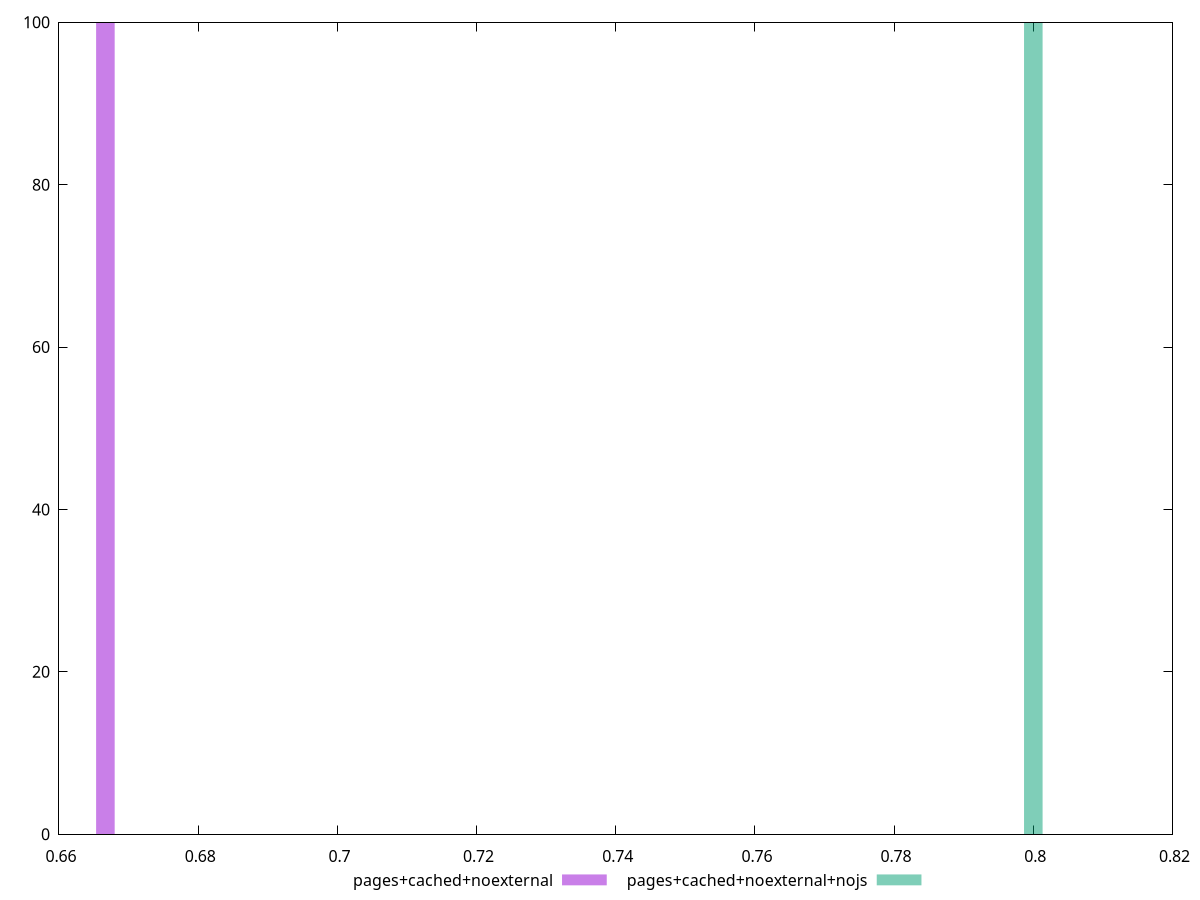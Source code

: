 $_pagesCachedNoexternal <<EOF
0.6666666666666667 100
EOF
$_pagesCachedNoexternalNojs <<EOF
0.8 100
EOF
set key outside below
set terminal pngcairo
set output "report_00005_2020-11-02T22-26-11.212Z/uses-text-compression/uses-text-compression_pages+cached+noexternal_pages+cached+noexternal+nojs+hist.png"
set boxwidth 0.002666666666666666
set style fill transparent solid 0.5 noborder
set yrange [0:100]
plot $_pagesCachedNoexternal title "pages+cached+noexternal" with boxes ,$_pagesCachedNoexternalNojs title "pages+cached+noexternal+nojs" with boxes ,